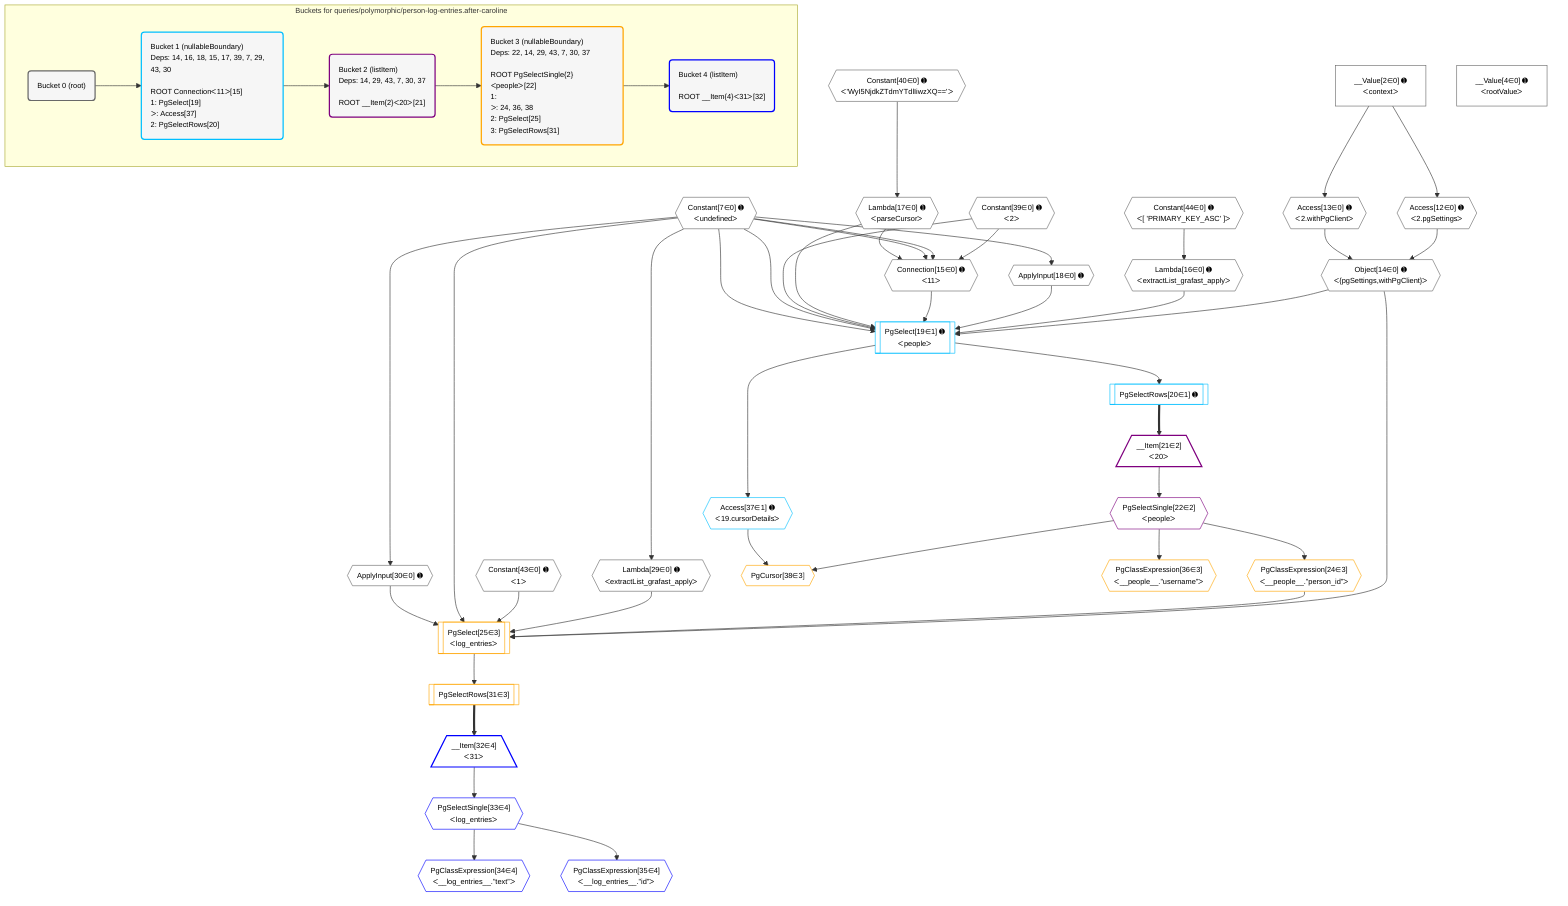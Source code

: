 %%{init: {'themeVariables': { 'fontSize': '12px'}}}%%
graph TD
    classDef path fill:#eee,stroke:#000,color:#000
    classDef plan fill:#fff,stroke-width:1px,color:#000
    classDef itemplan fill:#fff,stroke-width:2px,color:#000
    classDef unbatchedplan fill:#dff,stroke-width:1px,color:#000
    classDef sideeffectplan fill:#fcc,stroke-width:2px,color:#000
    classDef bucket fill:#f6f6f6,color:#000,stroke-width:2px,text-align:left


    %% plan dependencies
    Connection15{{"Connection[15∈0] ➊<br />ᐸ11ᐳ"}}:::plan
    Constant39{{"Constant[39∈0] ➊<br />ᐸ2ᐳ"}}:::plan
    Constant7{{"Constant[7∈0] ➊<br />ᐸundefinedᐳ"}}:::plan
    Lambda17{{"Lambda[17∈0] ➊<br />ᐸparseCursorᐳ"}}:::plan
    Constant39 & Constant7 & Constant7 & Lambda17 --> Connection15
    Object14{{"Object[14∈0] ➊<br />ᐸ{pgSettings,withPgClient}ᐳ"}}:::plan
    Access12{{"Access[12∈0] ➊<br />ᐸ2.pgSettingsᐳ"}}:::plan
    Access13{{"Access[13∈0] ➊<br />ᐸ2.withPgClientᐳ"}}:::plan
    Access12 & Access13 --> Object14
    __Value2["__Value[2∈0] ➊<br />ᐸcontextᐳ"]:::plan
    __Value2 --> Access12
    __Value2 --> Access13
    Lambda16{{"Lambda[16∈0] ➊<br />ᐸextractList_grafast_applyᐳ"}}:::plan
    Constant44{{"Constant[44∈0] ➊<br />ᐸ[ 'PRIMARY_KEY_ASC' ]ᐳ"}}:::plan
    Constant44 --> Lambda16
    Constant40{{"Constant[40∈0] ➊<br />ᐸ'WyI5NjdkZTdmYTdlIiwzXQ=='ᐳ"}}:::plan
    Constant40 --> Lambda17
    ApplyInput18{{"ApplyInput[18∈0] ➊"}}:::plan
    Constant7 --> ApplyInput18
    Lambda29{{"Lambda[29∈0] ➊<br />ᐸextractList_grafast_applyᐳ"}}:::plan
    Constant7 --> Lambda29
    ApplyInput30{{"ApplyInput[30∈0] ➊"}}:::plan
    Constant7 --> ApplyInput30
    __Value4["__Value[4∈0] ➊<br />ᐸrootValueᐳ"]:::plan
    Constant43{{"Constant[43∈0] ➊<br />ᐸ1ᐳ"}}:::plan
    PgSelect19[["PgSelect[19∈1] ➊<br />ᐸpeopleᐳ"]]:::plan
    Object14 & Lambda16 & ApplyInput18 & Connection15 & Lambda17 & Constant39 & Constant7 & Constant7 --> PgSelect19
    PgSelectRows20[["PgSelectRows[20∈1] ➊"]]:::plan
    PgSelect19 --> PgSelectRows20
    Access37{{"Access[37∈1] ➊<br />ᐸ19.cursorDetailsᐳ"}}:::plan
    PgSelect19 --> Access37
    __Item21[/"__Item[21∈2]<br />ᐸ20ᐳ"\]:::itemplan
    PgSelectRows20 ==> __Item21
    PgSelectSingle22{{"PgSelectSingle[22∈2]<br />ᐸpeopleᐳ"}}:::plan
    __Item21 --> PgSelectSingle22
    PgSelect25[["PgSelect[25∈3]<br />ᐸlog_entriesᐳ"]]:::plan
    PgClassExpression24{{"PgClassExpression[24∈3]<br />ᐸ__people__.”person_id”ᐳ"}}:::plan
    Object14 & PgClassExpression24 & Lambda29 & Constant43 & Constant7 & ApplyInput30 --> PgSelect25
    PgCursor38{{"PgCursor[38∈3]"}}:::plan
    PgSelectSingle22 & Access37 --> PgCursor38
    PgSelectSingle22 --> PgClassExpression24
    PgSelectRows31[["PgSelectRows[31∈3]"]]:::plan
    PgSelect25 --> PgSelectRows31
    PgClassExpression36{{"PgClassExpression[36∈3]<br />ᐸ__people__.”username”ᐳ"}}:::plan
    PgSelectSingle22 --> PgClassExpression36
    __Item32[/"__Item[32∈4]<br />ᐸ31ᐳ"\]:::itemplan
    PgSelectRows31 ==> __Item32
    PgSelectSingle33{{"PgSelectSingle[33∈4]<br />ᐸlog_entriesᐳ"}}:::plan
    __Item32 --> PgSelectSingle33
    PgClassExpression34{{"PgClassExpression[34∈4]<br />ᐸ__log_entries__.”text”ᐳ"}}:::plan
    PgSelectSingle33 --> PgClassExpression34
    PgClassExpression35{{"PgClassExpression[35∈4]<br />ᐸ__log_entries__.”id”ᐳ"}}:::plan
    PgSelectSingle33 --> PgClassExpression35

    %% define steps

    subgraph "Buckets for queries/polymorphic/person-log-entries.after-caroline"
    Bucket0("Bucket 0 (root)"):::bucket
    classDef bucket0 stroke:#696969
    class Bucket0,__Value2,__Value4,Constant7,Access12,Access13,Object14,Connection15,Lambda16,Lambda17,ApplyInput18,Lambda29,ApplyInput30,Constant39,Constant40,Constant43,Constant44 bucket0
    Bucket1("Bucket 1 (nullableBoundary)<br />Deps: 14, 16, 18, 15, 17, 39, 7, 29, 43, 30<br /><br />ROOT Connectionᐸ11ᐳ[15]<br />1: PgSelect[19]<br />ᐳ: Access[37]<br />2: PgSelectRows[20]"):::bucket
    classDef bucket1 stroke:#00bfff
    class Bucket1,PgSelect19,PgSelectRows20,Access37 bucket1
    Bucket2("Bucket 2 (listItem)<br />Deps: 14, 29, 43, 7, 30, 37<br /><br />ROOT __Item{2}ᐸ20ᐳ[21]"):::bucket
    classDef bucket2 stroke:#7f007f
    class Bucket2,__Item21,PgSelectSingle22 bucket2
    Bucket3("Bucket 3 (nullableBoundary)<br />Deps: 22, 14, 29, 43, 7, 30, 37<br /><br />ROOT PgSelectSingle{2}ᐸpeopleᐳ[22]<br />1: <br />ᐳ: 24, 36, 38<br />2: PgSelect[25]<br />3: PgSelectRows[31]"):::bucket
    classDef bucket3 stroke:#ffa500
    class Bucket3,PgClassExpression24,PgSelect25,PgSelectRows31,PgClassExpression36,PgCursor38 bucket3
    Bucket4("Bucket 4 (listItem)<br /><br />ROOT __Item{4}ᐸ31ᐳ[32]"):::bucket
    classDef bucket4 stroke:#0000ff
    class Bucket4,__Item32,PgSelectSingle33,PgClassExpression34,PgClassExpression35 bucket4
    Bucket0 --> Bucket1
    Bucket1 --> Bucket2
    Bucket2 --> Bucket3
    Bucket3 --> Bucket4
    end